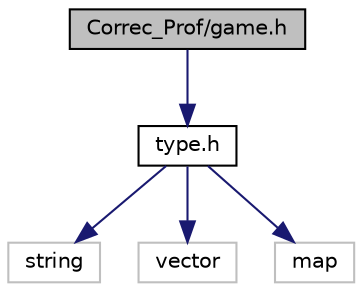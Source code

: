 digraph "Correc_Prof/game.h"
{
 // LATEX_PDF_SIZE
  edge [fontname="Helvetica",fontsize="10",labelfontname="Helvetica",labelfontsize="10"];
  node [fontname="Helvetica",fontsize="10",shape=record];
  Node1 [label="Correc_Prof/game.h",height=0.2,width=0.4,color="black", fillcolor="grey75", style="filled", fontcolor="black",tooltip="Set of usefull functions for the game."];
  Node1 -> Node2 [color="midnightblue",fontsize="10",style="solid"];
  Node2 [label="type.h",height=0.2,width=0.4,color="black", fillcolor="white", style="filled",URL="$type_8h.html",tooltip="Definition of usefull types or aliases for the project."];
  Node2 -> Node3 [color="midnightblue",fontsize="10",style="solid"];
  Node3 [label="string",height=0.2,width=0.4,color="grey75", fillcolor="white", style="filled",tooltip=" "];
  Node2 -> Node4 [color="midnightblue",fontsize="10",style="solid"];
  Node4 [label="vector",height=0.2,width=0.4,color="grey75", fillcolor="white", style="filled",tooltip=" "];
  Node2 -> Node5 [color="midnightblue",fontsize="10",style="solid"];
  Node5 [label="map",height=0.2,width=0.4,color="grey75", fillcolor="white", style="filled",tooltip=" "];
}
